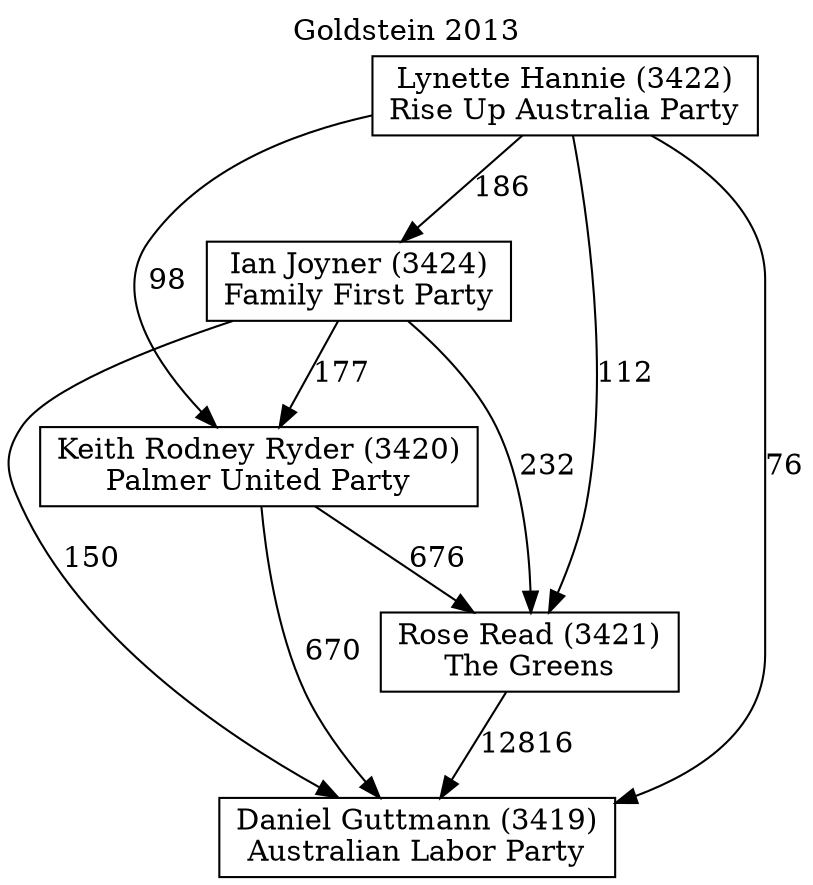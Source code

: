 // House preference flow
digraph "Daniel Guttmann (3419)_Goldstein_2013" {
	graph [label="Goldstein 2013" labelloc=t mclimit=10]
	node [shape=box]
	"Daniel Guttmann (3419)" [label="Daniel Guttmann (3419)
Australian Labor Party"]
	"Rose Read (3421)" [label="Rose Read (3421)
The Greens"]
	"Keith Rodney Ryder (3420)" [label="Keith Rodney Ryder (3420)
Palmer United Party"]
	"Ian Joyner (3424)" [label="Ian Joyner (3424)
Family First Party"]
	"Lynette Hannie (3422)" [label="Lynette Hannie (3422)
Rise Up Australia Party"]
	"Rose Read (3421)" -> "Daniel Guttmann (3419)" [label=12816]
	"Keith Rodney Ryder (3420)" -> "Rose Read (3421)" [label=676]
	"Ian Joyner (3424)" -> "Keith Rodney Ryder (3420)" [label=177]
	"Lynette Hannie (3422)" -> "Ian Joyner (3424)" [label=186]
	"Keith Rodney Ryder (3420)" -> "Daniel Guttmann (3419)" [label=670]
	"Ian Joyner (3424)" -> "Daniel Guttmann (3419)" [label=150]
	"Lynette Hannie (3422)" -> "Daniel Guttmann (3419)" [label=76]
	"Lynette Hannie (3422)" -> "Keith Rodney Ryder (3420)" [label=98]
	"Ian Joyner (3424)" -> "Rose Read (3421)" [label=232]
	"Lynette Hannie (3422)" -> "Rose Read (3421)" [label=112]
}
